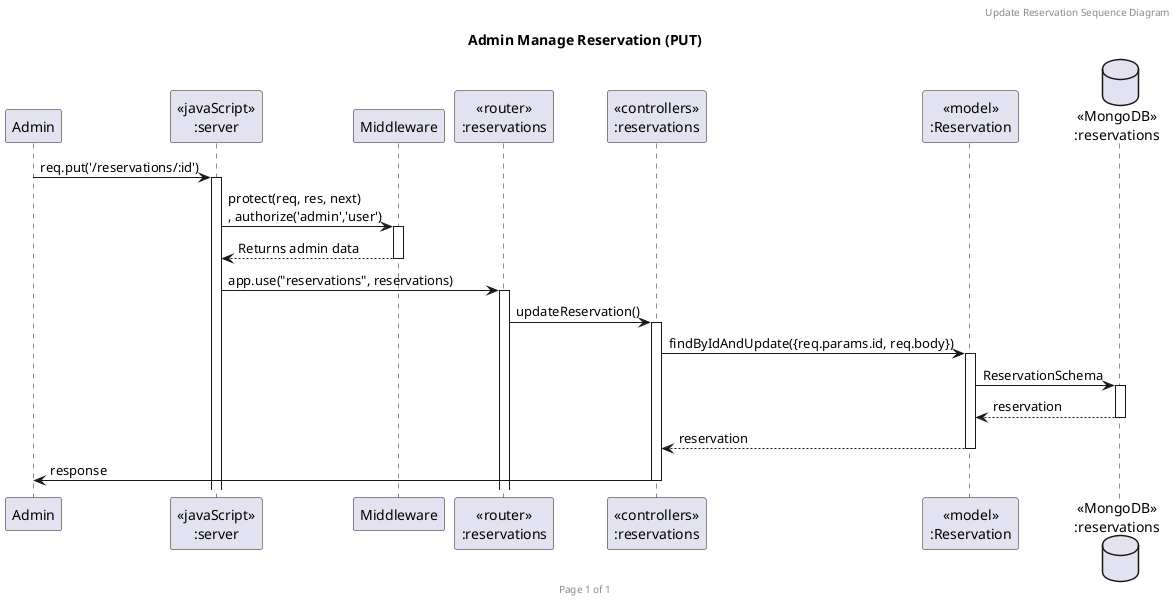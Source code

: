 @startuml Admin Manage Reservation (PUT)

header Update Reservation Sequence Diagram
footer Page %page% of %lastpage%
title "Admin Manage Reservation (PUT)"

participant "Admin" as client
participant "<<javaScript>>\n:server" as server
participant "Middleware" as middleware
participant "<<router>>\n:reservations" as routerReservations
participant "<<controllers>>\n:reservations" as controllerReservations
participant "<<model>>\n:Reservation" as modelReservation
database "<<MongoDB>>\n:reservations" as ReservationsDatabase

client->server ++:req.put('/reservations/:id')
server -> middleware ++:protect(req, res, next)\n, authorize('admin','user')
middleware --> server --:Returns admin data
server->routerReservations ++:app.use("reservations", reservations)
routerReservations -> controllerReservations ++:updateReservation()
controllerReservations->modelReservation ++:findByIdAndUpdate({req.params.id, req.body})
modelReservation ->ReservationsDatabase ++: ReservationSchema
ReservationsDatabase --> modelReservation --: reservation
controllerReservations <-- modelReservation --:reservation
controllerReservations->client --:response
@enduml